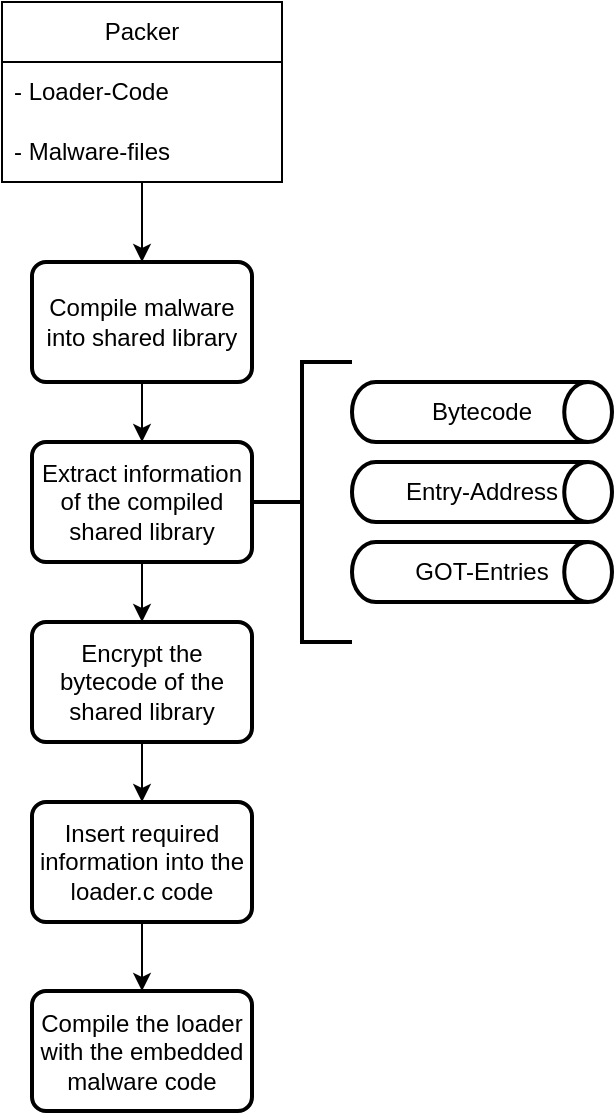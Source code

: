 <mxfile version="24.7.17">
  <diagram name="Seite-1" id="So4crxQWN6aM3Vayv6w6">
    <mxGraphModel dx="1098" dy="828" grid="1" gridSize="10" guides="1" tooltips="1" connect="1" arrows="1" fold="1" page="1" pageScale="1" pageWidth="827" pageHeight="1169" math="0" shadow="0">
      <root>
        <mxCell id="0" />
        <mxCell id="1" parent="0" />
        <mxCell id="dLK1isF2_OYpq4f8DQOs-24" value="" style="edgeStyle=orthogonalEdgeStyle;rounded=0;orthogonalLoop=1;jettySize=auto;html=1;" edge="1" parent="1" source="dLK1isF2_OYpq4f8DQOs-4" target="dLK1isF2_OYpq4f8DQOs-9">
          <mxGeometry relative="1" as="geometry" />
        </mxCell>
        <mxCell id="dLK1isF2_OYpq4f8DQOs-4" value="Packer" style="swimlane;fontStyle=0;childLayout=stackLayout;horizontal=1;startSize=30;horizontalStack=0;resizeParent=1;resizeParentMax=0;resizeLast=0;collapsible=1;marginBottom=0;whiteSpace=wrap;html=1;" vertex="1" parent="1">
          <mxGeometry x="85" y="90" width="140" height="90" as="geometry" />
        </mxCell>
        <mxCell id="dLK1isF2_OYpq4f8DQOs-5" value="- Loader-Code" style="text;strokeColor=none;fillColor=none;align=left;verticalAlign=middle;spacingLeft=4;spacingRight=4;overflow=hidden;points=[[0,0.5],[1,0.5]];portConstraint=eastwest;rotatable=0;whiteSpace=wrap;html=1;" vertex="1" parent="dLK1isF2_OYpq4f8DQOs-4">
          <mxGeometry y="30" width="140" height="30" as="geometry" />
        </mxCell>
        <mxCell id="dLK1isF2_OYpq4f8DQOs-6" value="- Malware-files" style="text;strokeColor=none;fillColor=none;align=left;verticalAlign=middle;spacingLeft=4;spacingRight=4;overflow=hidden;points=[[0,0.5],[1,0.5]];portConstraint=eastwest;rotatable=0;whiteSpace=wrap;html=1;" vertex="1" parent="dLK1isF2_OYpq4f8DQOs-4">
          <mxGeometry y="60" width="140" height="30" as="geometry" />
        </mxCell>
        <mxCell id="dLK1isF2_OYpq4f8DQOs-15" value="" style="edgeStyle=orthogonalEdgeStyle;rounded=0;orthogonalLoop=1;jettySize=auto;html=1;" edge="1" parent="1" source="dLK1isF2_OYpq4f8DQOs-9" target="dLK1isF2_OYpq4f8DQOs-10">
          <mxGeometry relative="1" as="geometry" />
        </mxCell>
        <mxCell id="dLK1isF2_OYpq4f8DQOs-9" value="Compile malware into shared library" style="rounded=1;whiteSpace=wrap;html=1;absoluteArcSize=1;arcSize=14;strokeWidth=2;" vertex="1" parent="1">
          <mxGeometry x="100" y="220" width="110" height="60" as="geometry" />
        </mxCell>
        <mxCell id="dLK1isF2_OYpq4f8DQOs-16" value="" style="edgeStyle=orthogonalEdgeStyle;rounded=0;orthogonalLoop=1;jettySize=auto;html=1;" edge="1" parent="1" source="dLK1isF2_OYpq4f8DQOs-10" target="dLK1isF2_OYpq4f8DQOs-11">
          <mxGeometry relative="1" as="geometry" />
        </mxCell>
        <mxCell id="dLK1isF2_OYpq4f8DQOs-10" value="Extract information of the compiled shared library" style="rounded=1;whiteSpace=wrap;html=1;absoluteArcSize=1;arcSize=14;strokeWidth=2;" vertex="1" parent="1">
          <mxGeometry x="100" y="310" width="110" height="60" as="geometry" />
        </mxCell>
        <mxCell id="dLK1isF2_OYpq4f8DQOs-17" value="" style="edgeStyle=orthogonalEdgeStyle;rounded=0;orthogonalLoop=1;jettySize=auto;html=1;" edge="1" parent="1" source="dLK1isF2_OYpq4f8DQOs-11" target="dLK1isF2_OYpq4f8DQOs-12">
          <mxGeometry relative="1" as="geometry" />
        </mxCell>
        <mxCell id="dLK1isF2_OYpq4f8DQOs-11" value="Encrypt the bytecode of the shared library" style="rounded=1;whiteSpace=wrap;html=1;absoluteArcSize=1;arcSize=14;strokeWidth=2;" vertex="1" parent="1">
          <mxGeometry x="100" y="400" width="110" height="60" as="geometry" />
        </mxCell>
        <mxCell id="dLK1isF2_OYpq4f8DQOs-26" value="" style="edgeStyle=orthogonalEdgeStyle;rounded=0;orthogonalLoop=1;jettySize=auto;html=1;" edge="1" parent="1" source="dLK1isF2_OYpq4f8DQOs-12" target="dLK1isF2_OYpq4f8DQOs-13">
          <mxGeometry relative="1" as="geometry" />
        </mxCell>
        <mxCell id="dLK1isF2_OYpq4f8DQOs-12" value="Insert required information into the loader.c code" style="rounded=1;whiteSpace=wrap;html=1;absoluteArcSize=1;arcSize=14;strokeWidth=2;" vertex="1" parent="1">
          <mxGeometry x="100" y="490" width="110" height="60" as="geometry" />
        </mxCell>
        <mxCell id="dLK1isF2_OYpq4f8DQOs-13" value="Compile the loader with the embedded malware code" style="rounded=1;whiteSpace=wrap;html=1;absoluteArcSize=1;arcSize=14;strokeWidth=2;" vertex="1" parent="1">
          <mxGeometry x="100" y="584.5" width="110" height="60" as="geometry" />
        </mxCell>
        <mxCell id="dLK1isF2_OYpq4f8DQOs-19" value="Bytecode" style="strokeWidth=2;html=1;shape=mxgraph.flowchart.direct_data;whiteSpace=wrap;" vertex="1" parent="1">
          <mxGeometry x="260" y="280" width="130" height="30" as="geometry" />
        </mxCell>
        <mxCell id="dLK1isF2_OYpq4f8DQOs-20" value="Entry-Address" style="strokeWidth=2;html=1;shape=mxgraph.flowchart.direct_data;whiteSpace=wrap;" vertex="1" parent="1">
          <mxGeometry x="260" y="320" width="130" height="30" as="geometry" />
        </mxCell>
        <mxCell id="dLK1isF2_OYpq4f8DQOs-21" value="GOT-Entries" style="strokeWidth=2;html=1;shape=mxgraph.flowchart.direct_data;whiteSpace=wrap;" vertex="1" parent="1">
          <mxGeometry x="260" y="360" width="130" height="30" as="geometry" />
        </mxCell>
        <mxCell id="dLK1isF2_OYpq4f8DQOs-22" value="" style="strokeWidth=2;html=1;shape=mxgraph.flowchart.annotation_2;align=left;labelPosition=right;pointerEvents=1;" vertex="1" parent="1">
          <mxGeometry x="210" y="270" width="50" height="140" as="geometry" />
        </mxCell>
      </root>
    </mxGraphModel>
  </diagram>
</mxfile>
